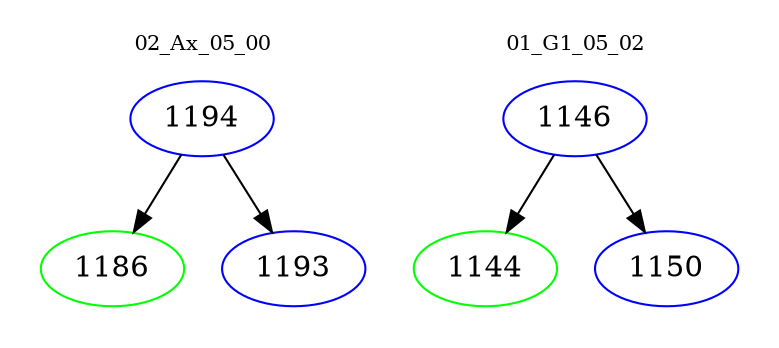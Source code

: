 digraph{
subgraph cluster_0 {
color = white
label = "02_Ax_05_00";
fontsize=10;
T0_1194 [label="1194", color="blue"]
T0_1194 -> T0_1186 [color="black"]
T0_1186 [label="1186", color="green"]
T0_1194 -> T0_1193 [color="black"]
T0_1193 [label="1193", color="blue"]
}
subgraph cluster_1 {
color = white
label = "01_G1_05_02";
fontsize=10;
T1_1146 [label="1146", color="blue"]
T1_1146 -> T1_1144 [color="black"]
T1_1144 [label="1144", color="green"]
T1_1146 -> T1_1150 [color="black"]
T1_1150 [label="1150", color="blue"]
}
}
